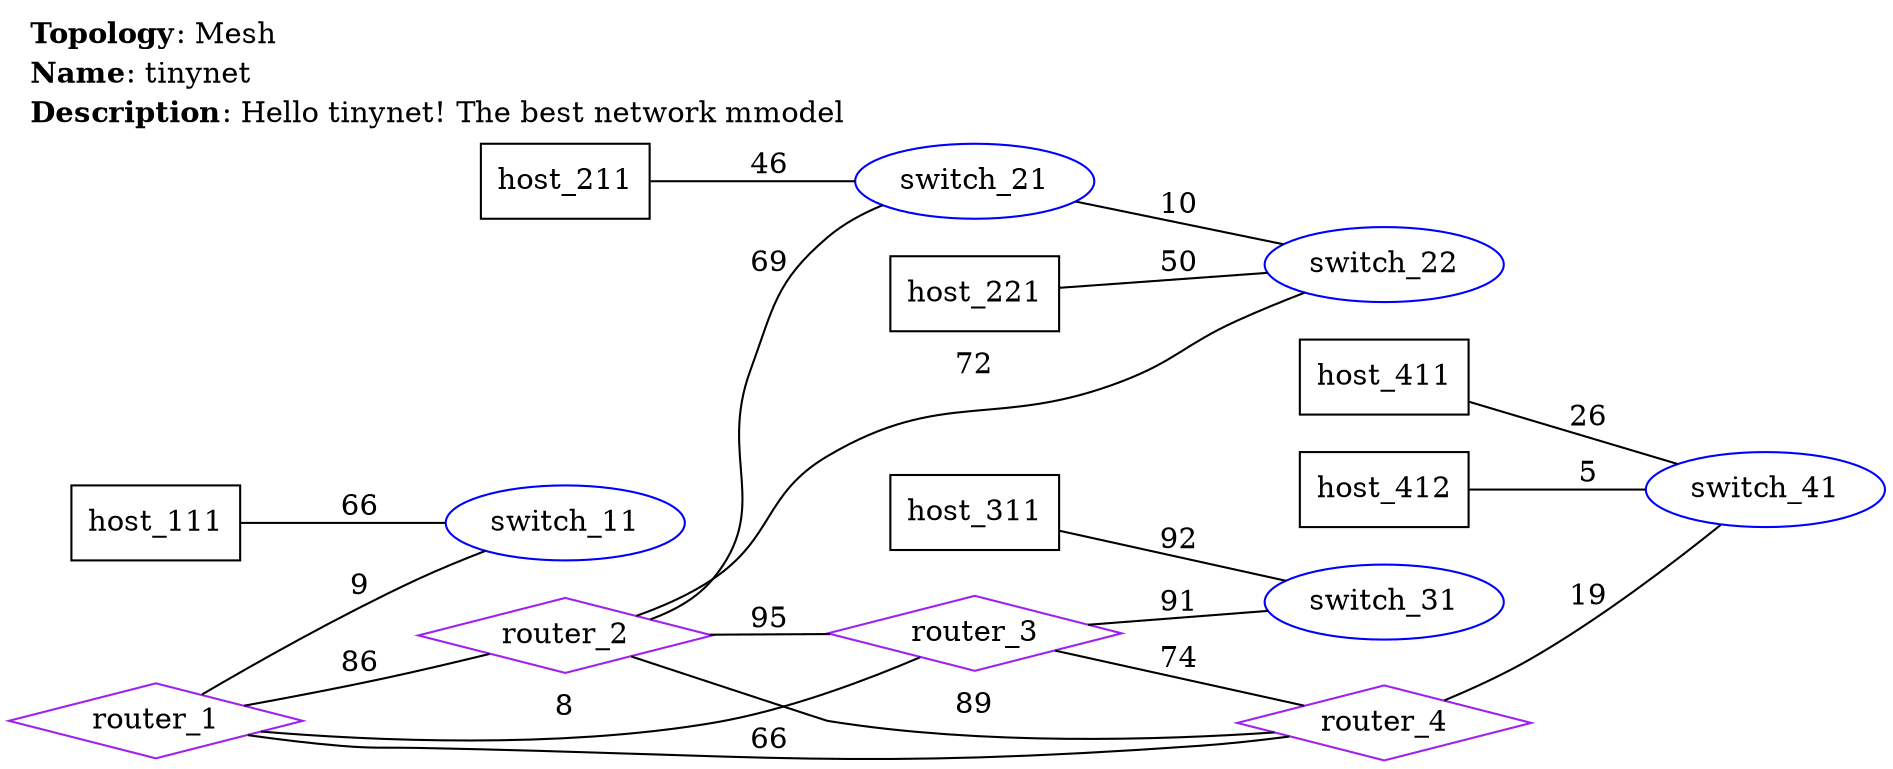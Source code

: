 graph tinynet {
    rankdir=LR;
    labelloc=top;
    labeljust=left;
    label=<
    <TABLE BORDER="0" CELLBORDER="0" CELLSPACING="0">
        <TR><TD ALIGN="LEFT"><B>Topology</B>: Mesh</TD></TR>
        <TR><TD ALIGN="LEFT"><B>Name</B>: tinynet</TD></TR>
        <TR><TD ALIGN="LEFT"><B>Description</B>: Hello tinynet! The best network mmodel</TD></TR>
    </TABLE>
    >;
    "router_1" [shape=diamond, color=purple, label="router_1"];
    "router_2" [shape=diamond, color=purple, label="router_2"];
    "router_3" [shape=diamond, color=purple, label="router_3"];
    "router_4" [shape=diamond, color=purple, label="router_4"];
    "switch_11" [shape=ellipse, color=blue, label="switch_11"];
    "switch_21" [shape=ellipse, color=blue, label="switch_21"];
    "switch_22" [shape=ellipse, color=blue, label="switch_22"];
    "switch_31" [shape=ellipse, color=blue, label="switch_31"];
    "switch_41" [shape=ellipse, color=blue, label="switch_41"];
    "host_111" [shape=box, color=black, label="host_111"];
    "host_211" [shape=box, color=black, label="host_211"];
    "host_221" [shape=box, color=black, label="host_221"];
    "host_311" [shape=box, color=black, label="host_311"];
    "host_411" [shape=box, color=black, label="host_411"];
    "host_412" [shape=box, color=black, label="host_412"];
    "router_1" -- "router_2" [label="86"];
    "router_1" -- "router_3" [label="8"];
    "router_1" -- "router_4" [label="66"];
    "router_1" -- "switch_11" [label="9"];
    "router_2" -- "router_3" [label="95"];
    "router_2" -- "router_4" [label="89"];
    "router_2" -- "switch_21" [label="69"];
    "router_2" -- "switch_22" [label="72"];
    "router_3" -- "router_4" [label="74"];
    "router_3" -- "switch_31" [label="91"];
    "router_4" -- "switch_41" [label="19"];
    "switch_21" -- "switch_22" [label="10"];
    "host_111" -- "switch_11" [label="66"];
    "host_211" -- "switch_21" [label="46"];
    "host_221" -- "switch_22" [label="50"];
    "host_311" -- "switch_31" [label="92"];
    "host_411" -- "switch_41" [label="26"];
    "host_412" -- "switch_41" [label="5"];
}
